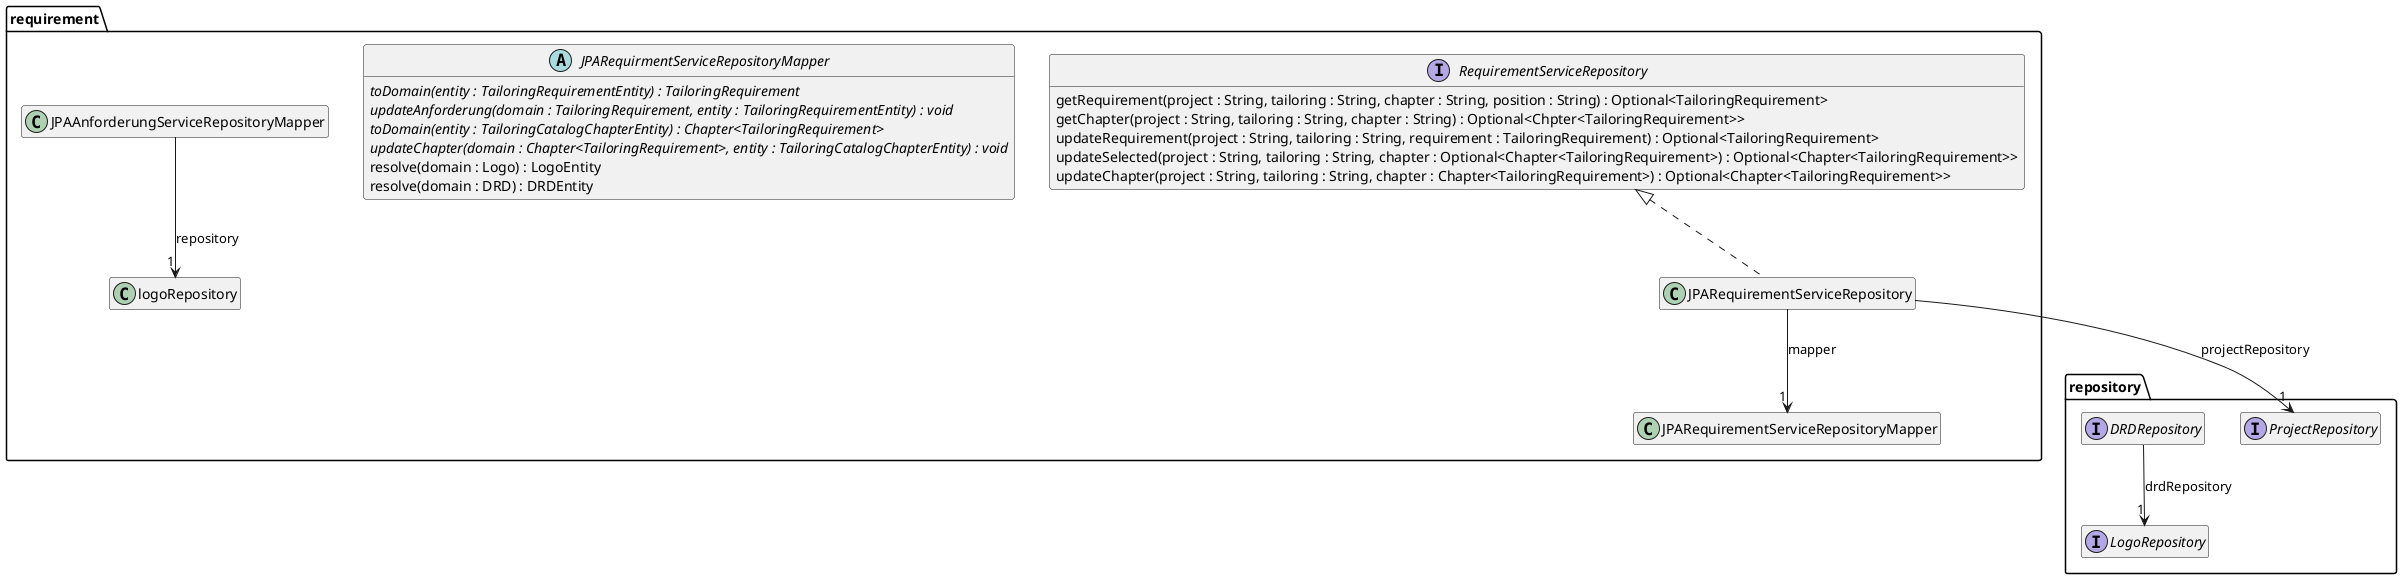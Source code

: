 @startuml Ebene3.png
hide empty members

package repository {
    interface ProjectRepository
    interface LogoRepository
    interface DRDRepository
}

package requirement {
    interface RequirementServiceRepository {
        getRequirement(project : String, tailoring : String, chapter : String, position : String) : Optional<TailoringRequirement>
        getChapter(project : String, tailoring : String, chapter : String) : Optional<Chpter<TailoringRequirement>>
        updateRequirement(project : String, tailoring : String, requirement : TailoringRequirement) : Optional<TailoringRequirement>
        updateSelected(project : String, tailoring : String, chapter : Optional<Chapter<TailoringRequirement>) : Optional<Chapter<TailoringRequirement>>
        updateChapter(project : String, tailoring : String, chapter : Chapter<TailoringRequirement>) : Optional<Chapter<TailoringRequirement>>
    }

    abstract class JPARequirmentServiceRepositoryMapper {
        {abstract} toDomain(entity : TailoringRequirementEntity) : TailoringRequirement
        {abstract} updateAnforderung(domain : TailoringRequirement, entity : TailoringRequirementEntity) : void
        {abstract} toDomain(entity : TailoringCatalogChapterEntity) : Chapter<TailoringRequirement>
        {abstract} updateChapter(domain : Chapter<TailoringRequirement>, entity : TailoringCatalogChapterEntity) : void
        resolve(domain : Logo) : LogoEntity
        resolve(domain : DRD) : DRDEntity
    }
    JPAAnforderungServiceRepositoryMapper --> "1" logoRepository : repository
    DRDRepository --> "1" LogoRepository : drdRepository

    class JPARequirementServiceRepository {
    }

    RequirementServiceRepository <|.. JPARequirementServiceRepository
    JPARequirementServiceRepository --> "1" JPARequirementServiceRepositoryMapper : mapper
    JPARequirementServiceRepository --> "1" ProjectRepository : projectRepository
}

@enduml